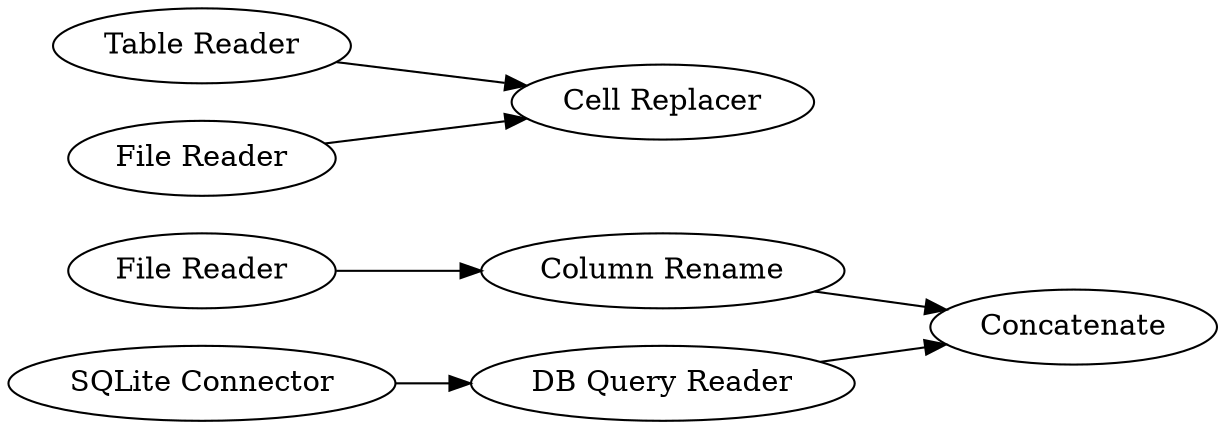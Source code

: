 digraph {
	4 -> 5
	3 -> 4
	6 -> 10
	1 -> 2
	7 -> 10
	2 -> 5
	5 [label=Concatenate]
	1 [label="File Reader"]
	7 [label="File Reader"]
	4 [label="DB Query Reader"]
	6 [label="Table Reader"]
	3 [label="SQLite Connector"]
	2 [label="Column Rename"]
	10 [label="Cell Replacer"]
	rankdir=LR
}
